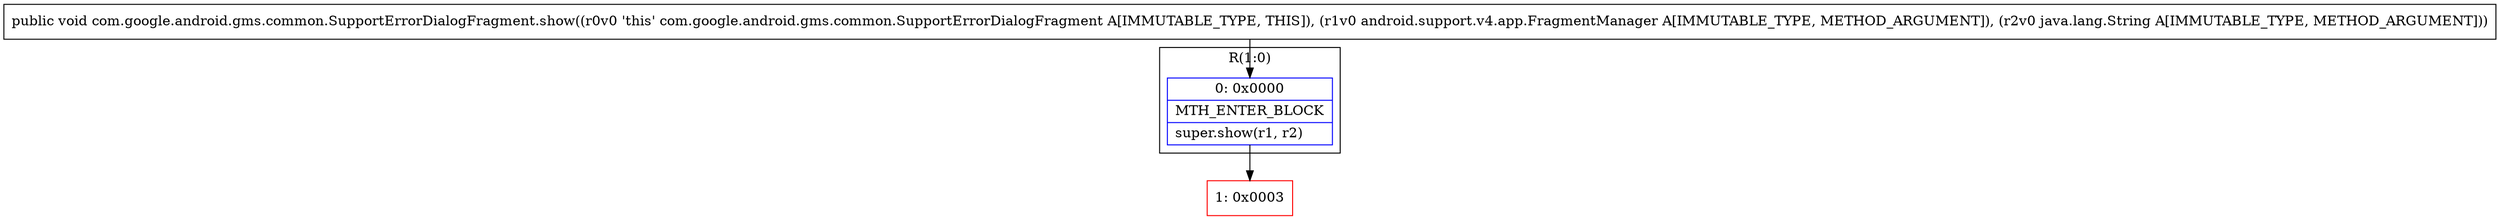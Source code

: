 digraph "CFG forcom.google.android.gms.common.SupportErrorDialogFragment.show(Landroid\/support\/v4\/app\/FragmentManager;Ljava\/lang\/String;)V" {
subgraph cluster_Region_895932922 {
label = "R(1:0)";
node [shape=record,color=blue];
Node_0 [shape=record,label="{0\:\ 0x0000|MTH_ENTER_BLOCK\l|super.show(r1, r2)\l}"];
}
Node_1 [shape=record,color=red,label="{1\:\ 0x0003}"];
MethodNode[shape=record,label="{public void com.google.android.gms.common.SupportErrorDialogFragment.show((r0v0 'this' com.google.android.gms.common.SupportErrorDialogFragment A[IMMUTABLE_TYPE, THIS]), (r1v0 android.support.v4.app.FragmentManager A[IMMUTABLE_TYPE, METHOD_ARGUMENT]), (r2v0 java.lang.String A[IMMUTABLE_TYPE, METHOD_ARGUMENT])) }"];
MethodNode -> Node_0;
Node_0 -> Node_1;
}

